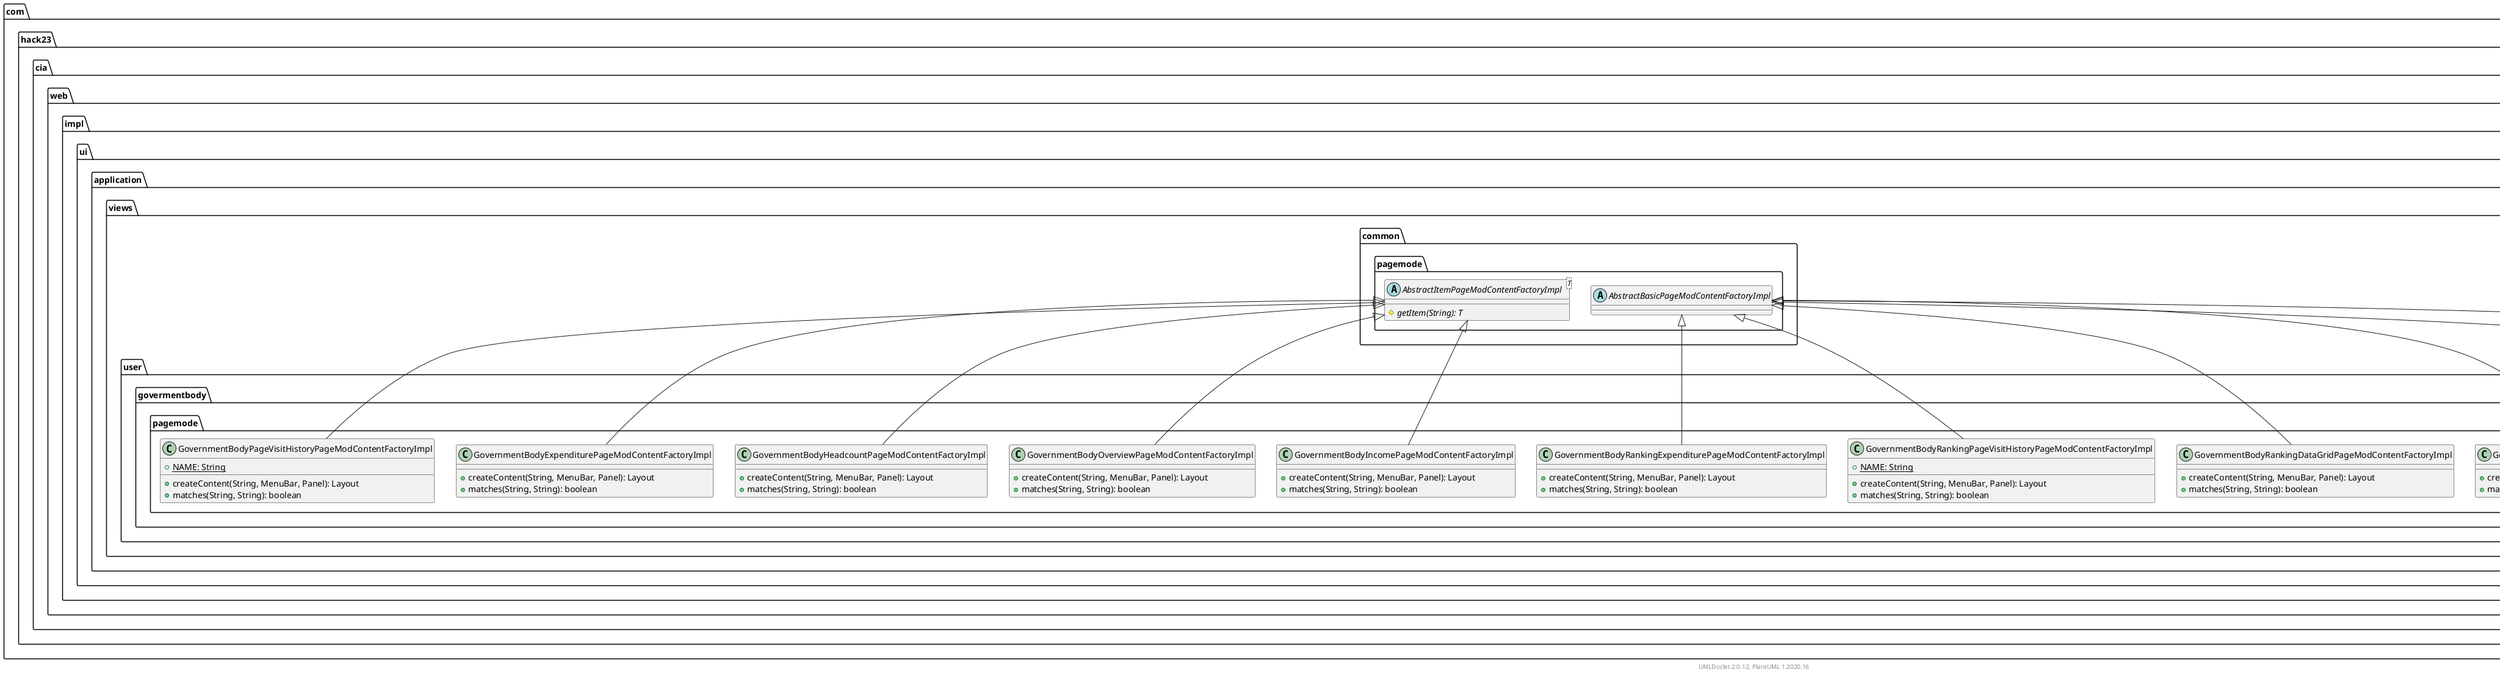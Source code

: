 @startuml
    namespace com.hack23.cia.web.impl.ui.application.views.user.govermentbody.pagemode {

        class GovernmentBodyRankingExpenditurePageModContentFactoryImpl [[GovernmentBodyRankingExpenditurePageModContentFactoryImpl.html]] {
            +createContent(String, MenuBar, Panel): Layout
            +matches(String, String): boolean
        }

        class GovernmentBodyRankingIncomePageModContentFactoryImpl [[GovernmentBodyRankingIncomePageModContentFactoryImpl.html]] {
            +createContent(String, MenuBar, Panel): Layout
            +matches(String, String): boolean
        }

        class GovernmentBodyHeadcountPageModContentFactoryImpl [[GovernmentBodyHeadcountPageModContentFactoryImpl.html]] {
            +createContent(String, MenuBar, Panel): Layout
            +matches(String, String): boolean
        }

        class GovernmentBodyRankingOverviewPageModContentFactoryImpl [[GovernmentBodyRankingOverviewPageModContentFactoryImpl.html]] {
            +createContent(String, MenuBar, Panel): Layout
            +matches(String, String): boolean
        }

        class GovernmentBodyPageVisitHistoryPageModContentFactoryImpl [[GovernmentBodyPageVisitHistoryPageModContentFactoryImpl.html]] {
            {static} +NAME: String
            +createContent(String, MenuBar, Panel): Layout
            +matches(String, String): boolean
        }

        class GovernmentBodyRankingHeadCountPageModContentFactoryImpl [[GovernmentBodyRankingHeadCountPageModContentFactoryImpl.html]] {
            +createContent(String, MenuBar, Panel): Layout
            +matches(String, String): boolean
        }

        class GovernmentBodyOverviewPageModContentFactoryImpl [[GovernmentBodyOverviewPageModContentFactoryImpl.html]] {
            +createContent(String, MenuBar, Panel): Layout
            +matches(String, String): boolean
        }

        class GovernmentBodyExpenditurePageModContentFactoryImpl [[GovernmentBodyExpenditurePageModContentFactoryImpl.html]] {
            +createContent(String, MenuBar, Panel): Layout
            +matches(String, String): boolean
        }

        class GovernmentBodyRankingDataGridPageModContentFactoryImpl [[GovernmentBodyRankingDataGridPageModContentFactoryImpl.html]] {
            +createContent(String, MenuBar, Panel): Layout
            +matches(String, String): boolean
        }

        class GovernmentBodyRankingPageVisitHistoryPageModContentFactoryImpl [[GovernmentBodyRankingPageVisitHistoryPageModContentFactoryImpl.html]] {
            {static} +NAME: String
            +createContent(String, MenuBar, Panel): Layout
            +matches(String, String): boolean
        }

        class GovernmentBodyIncomePageModContentFactoryImpl [[GovernmentBodyIncomePageModContentFactoryImpl.html]] {
            +createContent(String, MenuBar, Panel): Layout
            +matches(String, String): boolean
        }

        com.hack23.cia.web.impl.ui.application.views.common.pagemode.AbstractBasicPageModContentFactoryImpl <|-- GovernmentBodyRankingExpenditurePageModContentFactoryImpl
        com.hack23.cia.web.impl.ui.application.views.common.pagemode.AbstractBasicPageModContentFactoryImpl <|-- GovernmentBodyRankingIncomePageModContentFactoryImpl
        com.hack23.cia.web.impl.ui.application.views.common.pagemode.AbstractItemPageModContentFactoryImpl <|-- GovernmentBodyHeadcountPageModContentFactoryImpl
        com.hack23.cia.web.impl.ui.application.views.common.pagemode.AbstractBasicPageModContentFactoryImpl <|-- GovernmentBodyRankingOverviewPageModContentFactoryImpl
        com.hack23.cia.web.impl.ui.application.views.common.pagemode.AbstractItemPageModContentFactoryImpl <|-- GovernmentBodyPageVisitHistoryPageModContentFactoryImpl
        com.hack23.cia.web.impl.ui.application.views.common.pagemode.AbstractBasicPageModContentFactoryImpl <|-- GovernmentBodyRankingHeadCountPageModContentFactoryImpl
        com.hack23.cia.web.impl.ui.application.views.common.pagemode.AbstractItemPageModContentFactoryImpl <|-- GovernmentBodyOverviewPageModContentFactoryImpl
        com.hack23.cia.web.impl.ui.application.views.common.pagemode.AbstractItemPageModContentFactoryImpl <|-- GovernmentBodyExpenditurePageModContentFactoryImpl
        com.hack23.cia.web.impl.ui.application.views.common.pagemode.AbstractBasicPageModContentFactoryImpl <|-- GovernmentBodyRankingDataGridPageModContentFactoryImpl
        com.hack23.cia.web.impl.ui.application.views.common.pagemode.AbstractBasicPageModContentFactoryImpl <|-- GovernmentBodyRankingPageVisitHistoryPageModContentFactoryImpl
        com.hack23.cia.web.impl.ui.application.views.common.pagemode.AbstractItemPageModContentFactoryImpl <|-- GovernmentBodyIncomePageModContentFactoryImpl
    }

    namespace com.hack23.cia.web.impl.ui.application.views.common.pagemode {
        abstract class AbstractBasicPageModContentFactoryImpl [[../../../common/pagemode/AbstractBasicPageModContentFactoryImpl.html]]
        abstract class AbstractItemPageModContentFactoryImpl<T> [[../../../common/pagemode/AbstractItemPageModContentFactoryImpl.html]] {
            {abstract} #getItem(String): T
        }
    }

    center footer UMLDoclet 2.0.12, PlantUML 1.2020.16
@enduml
